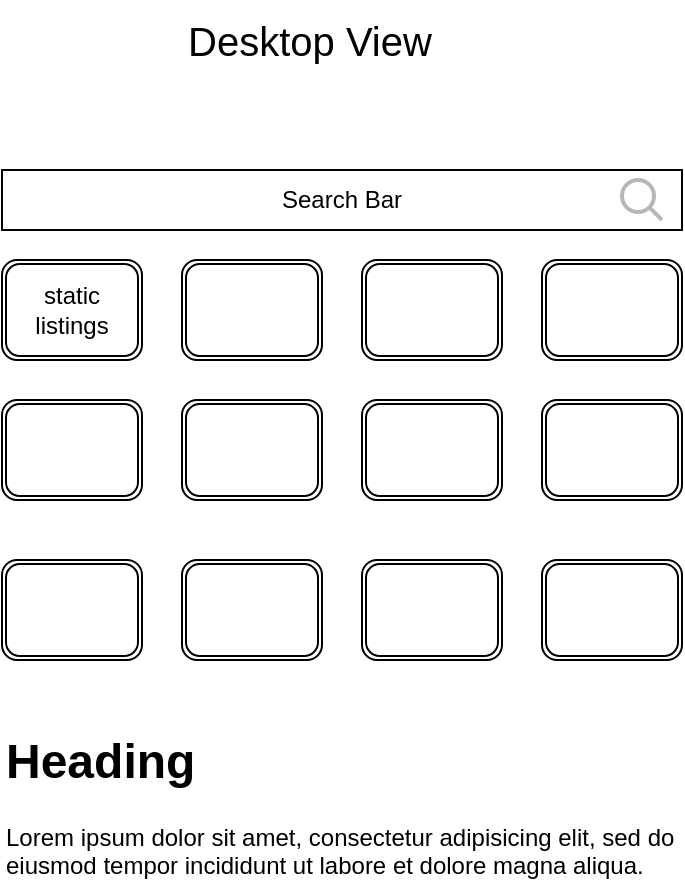 <mxfile version="24.4.4" type="github">
  <diagram name="Page-1" id="HL-EhzjaIxrxedGsTlQi">
    <mxGraphModel dx="942" dy="565" grid="1" gridSize="10" guides="1" tooltips="1" connect="1" arrows="1" fold="1" page="1" pageScale="1" pageWidth="827" pageHeight="1169" math="0" shadow="0">
      <root>
        <mxCell id="0" />
        <mxCell id="1" parent="0" />
        <mxCell id="Of4VmwByg9G7YErORbnD-1" value="Desktop View" style="text;html=1;align=center;verticalAlign=middle;whiteSpace=wrap;rounded=0;fontSize=20;" vertex="1" parent="1">
          <mxGeometry x="334" y="40" width="160" height="40" as="geometry" />
        </mxCell>
        <mxCell id="Of4VmwByg9G7YErORbnD-2" value="Search Bar" style="rounded=0;whiteSpace=wrap;html=1;" vertex="1" parent="1">
          <mxGeometry x="260" y="125" width="340" height="30" as="geometry" />
        </mxCell>
        <mxCell id="Of4VmwByg9G7YErORbnD-3" value="static listings" style="shape=ext;double=1;rounded=1;whiteSpace=wrap;html=1;" vertex="1" parent="1">
          <mxGeometry x="260" y="170" width="70" height="50" as="geometry" />
        </mxCell>
        <mxCell id="Of4VmwByg9G7YErORbnD-4" value="" style="shape=ext;double=1;rounded=1;whiteSpace=wrap;html=1;" vertex="1" parent="1">
          <mxGeometry x="350" y="170" width="70" height="50" as="geometry" />
        </mxCell>
        <mxCell id="Of4VmwByg9G7YErORbnD-5" value="" style="shape=ext;double=1;rounded=1;whiteSpace=wrap;html=1;" vertex="1" parent="1">
          <mxGeometry x="440" y="170" width="70" height="50" as="geometry" />
        </mxCell>
        <mxCell id="Of4VmwByg9G7YErORbnD-6" value="" style="shape=ext;double=1;rounded=1;whiteSpace=wrap;html=1;" vertex="1" parent="1">
          <mxGeometry x="530" y="170" width="70" height="50" as="geometry" />
        </mxCell>
        <mxCell id="Of4VmwByg9G7YErORbnD-7" value="" style="html=1;verticalLabelPosition=bottom;align=center;labelBackgroundColor=#ffffff;verticalAlign=top;strokeWidth=2;strokeColor=#b5b8ba;shadow=0;dashed=0;shape=mxgraph.ios7.icons.looking_glass;" vertex="1" parent="1">
          <mxGeometry x="570" y="130" width="20" height="20" as="geometry" />
        </mxCell>
        <mxCell id="Of4VmwByg9G7YErORbnD-9" value="&lt;h1 style=&quot;margin-top: 0px;&quot;&gt;Heading&lt;/h1&gt;&lt;p&gt;Lorem ipsum dolor sit amet, consectetur adipisicing elit, sed do eiusmod tempor incididunt ut labore et dolore magna aliqua.&lt;/p&gt;" style="text;html=1;whiteSpace=wrap;overflow=hidden;rounded=0;" vertex="1" parent="1">
          <mxGeometry x="260" y="400" width="340" height="80" as="geometry" />
        </mxCell>
        <mxCell id="Of4VmwByg9G7YErORbnD-10" value="" style="shape=ext;double=1;rounded=1;whiteSpace=wrap;html=1;" vertex="1" parent="1">
          <mxGeometry x="260" y="240" width="70" height="50" as="geometry" />
        </mxCell>
        <mxCell id="Of4VmwByg9G7YErORbnD-11" value="" style="shape=ext;double=1;rounded=1;whiteSpace=wrap;html=1;" vertex="1" parent="1">
          <mxGeometry x="350" y="240" width="70" height="50" as="geometry" />
        </mxCell>
        <mxCell id="Of4VmwByg9G7YErORbnD-12" value="" style="shape=ext;double=1;rounded=1;whiteSpace=wrap;html=1;" vertex="1" parent="1">
          <mxGeometry x="440" y="320" width="70" height="50" as="geometry" />
        </mxCell>
        <mxCell id="Of4VmwByg9G7YErORbnD-13" value="" style="shape=ext;double=1;rounded=1;whiteSpace=wrap;html=1;" vertex="1" parent="1">
          <mxGeometry x="350" y="320" width="70" height="50" as="geometry" />
        </mxCell>
        <mxCell id="Of4VmwByg9G7YErORbnD-14" value="" style="shape=ext;double=1;rounded=1;whiteSpace=wrap;html=1;" vertex="1" parent="1">
          <mxGeometry x="260" y="320" width="70" height="50" as="geometry" />
        </mxCell>
        <mxCell id="Of4VmwByg9G7YErORbnD-15" value="" style="shape=ext;double=1;rounded=1;whiteSpace=wrap;html=1;" vertex="1" parent="1">
          <mxGeometry x="440" y="240" width="70" height="50" as="geometry" />
        </mxCell>
        <mxCell id="Of4VmwByg9G7YErORbnD-16" value="" style="shape=ext;double=1;rounded=1;whiteSpace=wrap;html=1;" vertex="1" parent="1">
          <mxGeometry x="530" y="240" width="70" height="50" as="geometry" />
        </mxCell>
        <mxCell id="Of4VmwByg9G7YErORbnD-17" value="" style="shape=ext;double=1;rounded=1;whiteSpace=wrap;html=1;" vertex="1" parent="1">
          <mxGeometry x="530" y="320" width="70" height="50" as="geometry" />
        </mxCell>
      </root>
    </mxGraphModel>
  </diagram>
</mxfile>
